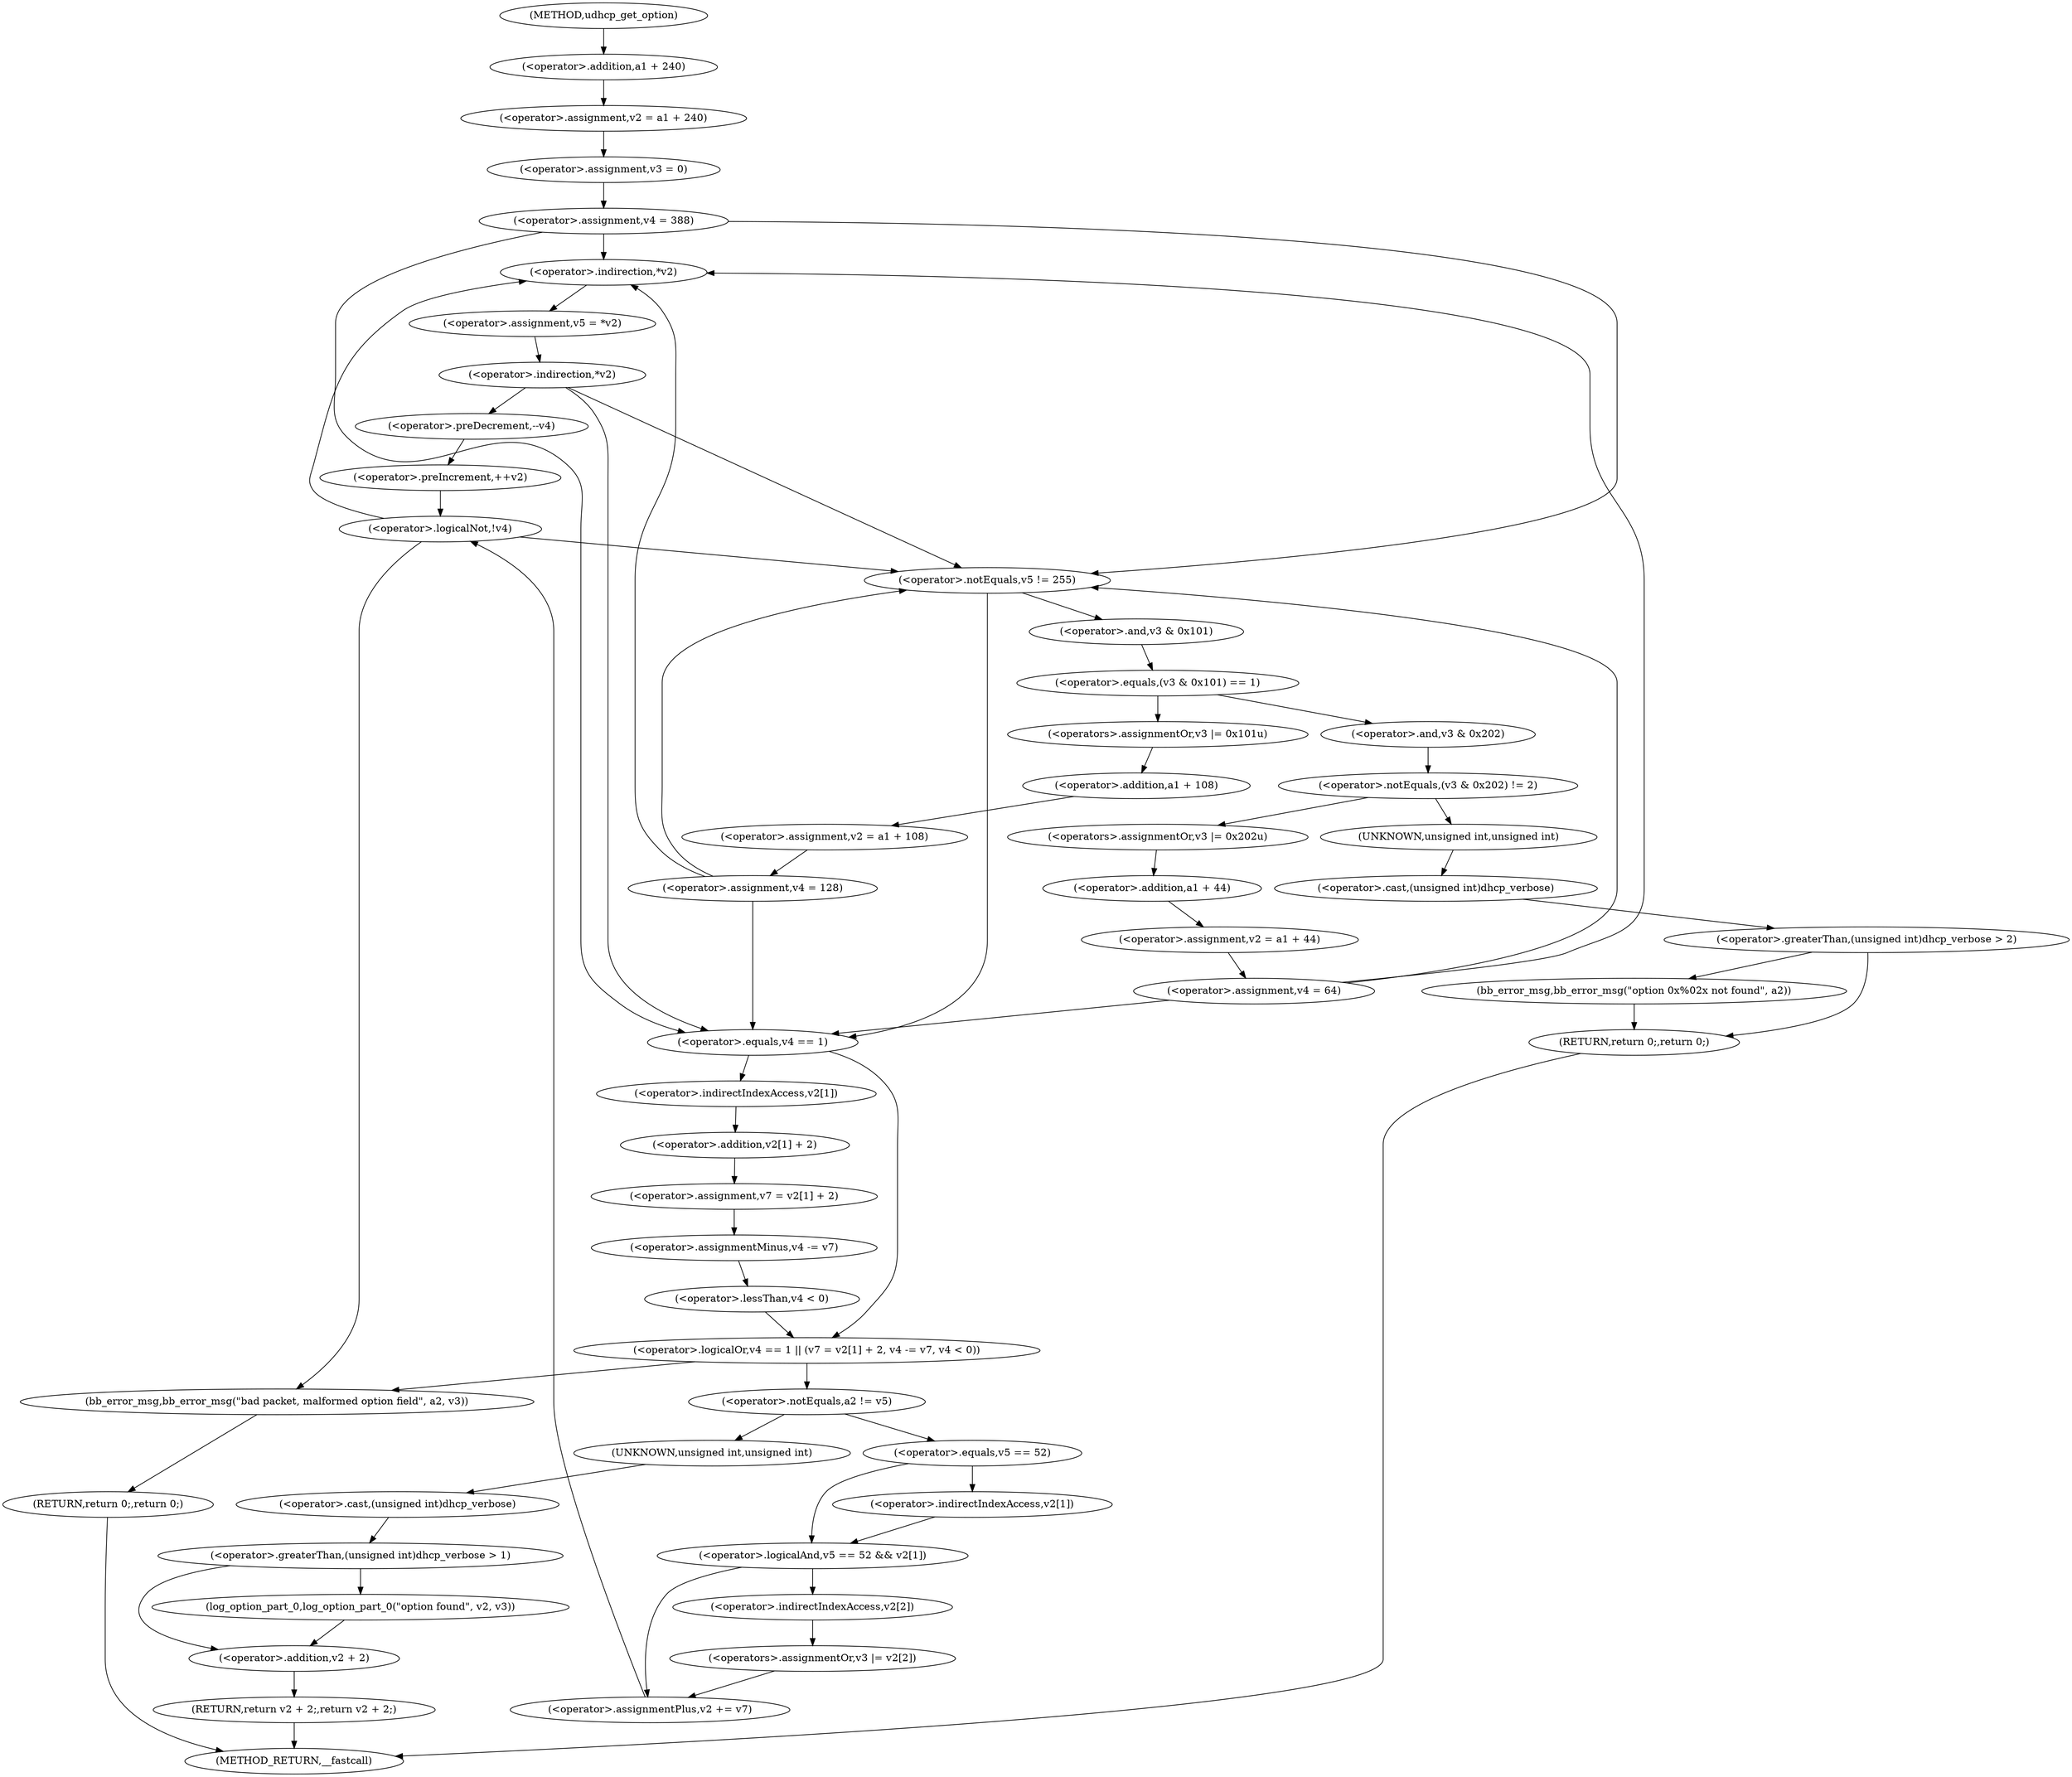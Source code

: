 digraph udhcp_get_option {  
"1000115" [label = "(<operator>.assignment,v2 = a1 + 240)" ]
"1000117" [label = "(<operator>.addition,a1 + 240)" ]
"1000120" [label = "(<operator>.assignment,v3 = 0)" ]
"1000123" [label = "(<operator>.assignment,v4 = 388)" ]
"1000132" [label = "(<operator>.assignment,v5 = *v2)" ]
"1000134" [label = "(<operator>.indirection,*v2)" ]
"1000137" [label = "(<operator>.indirection,*v2)" ]
"1000140" [label = "(<operator>.preDecrement,--v4)" ]
"1000142" [label = "(<operator>.preIncrement,++v2)" ]
"1000146" [label = "(<operator>.logicalNot,!v4)" ]
"1000150" [label = "(<operator>.notEquals,v5 != 255)" ]
"1000155" [label = "(<operator>.equals,(v3 & 0x101) == 1)" ]
"1000156" [label = "(<operator>.and,v3 & 0x101)" ]
"1000161" [label = "(<operators>.assignmentOr,v3 |= 0x101u)" ]
"1000164" [label = "(<operator>.assignment,v2 = a1 + 108)" ]
"1000166" [label = "(<operator>.addition,a1 + 108)" ]
"1000169" [label = "(<operator>.assignment,v4 = 128)" ]
"1000175" [label = "(<operator>.notEquals,(v3 & 0x202) != 2)" ]
"1000176" [label = "(<operator>.and,v3 & 0x202)" ]
"1000182" [label = "(<operator>.greaterThan,(unsigned int)dhcp_verbose > 2)" ]
"1000183" [label = "(<operator>.cast,(unsigned int)dhcp_verbose)" ]
"1000184" [label = "(UNKNOWN,unsigned int,unsigned int)" ]
"1000187" [label = "(bb_error_msg,bb_error_msg(\"option 0x%02x not found\", a2))" ]
"1000190" [label = "(RETURN,return 0;,return 0;)" ]
"1000192" [label = "(<operators>.assignmentOr,v3 |= 0x202u)" ]
"1000195" [label = "(<operator>.assignment,v2 = a1 + 44)" ]
"1000197" [label = "(<operator>.addition,a1 + 44)" ]
"1000200" [label = "(<operator>.assignment,v4 = 64)" ]
"1000204" [label = "(<operator>.logicalOr,v4 == 1 || (v7 = v2[1] + 2, v4 -= v7, v4 < 0))" ]
"1000205" [label = "(<operator>.equals,v4 == 1)" ]
"1000209" [label = "(<operator>.assignment,v7 = v2[1] + 2)" ]
"1000211" [label = "(<operator>.addition,v2[1] + 2)" ]
"1000212" [label = "(<operator>.indirectIndexAccess,v2[1])" ]
"1000217" [label = "(<operator>.assignmentMinus,v4 -= v7)" ]
"1000220" [label = "(<operator>.lessThan,v4 < 0)" ]
"1000225" [label = "(bb_error_msg,bb_error_msg(\"bad packet, malformed option field\", a2, v3))" ]
"1000229" [label = "(RETURN,return 0;,return 0;)" ]
"1000232" [label = "(<operator>.notEquals,a2 != v5)" ]
"1000237" [label = "(<operator>.logicalAnd,v5 == 52 && v2[1])" ]
"1000238" [label = "(<operator>.equals,v5 == 52)" ]
"1000241" [label = "(<operator>.indirectIndexAccess,v2[1])" ]
"1000244" [label = "(<operators>.assignmentOr,v3 |= v2[2])" ]
"1000246" [label = "(<operator>.indirectIndexAccess,v2[2])" ]
"1000249" [label = "(<operator>.assignmentPlus,v2 += v7)" ]
"1000254" [label = "(<operator>.greaterThan,(unsigned int)dhcp_verbose > 1)" ]
"1000255" [label = "(<operator>.cast,(unsigned int)dhcp_verbose)" ]
"1000256" [label = "(UNKNOWN,unsigned int,unsigned int)" ]
"1000259" [label = "(log_option_part_0,log_option_part_0(\"option found\", v2, v3))" ]
"1000263" [label = "(RETURN,return v2 + 2;,return v2 + 2;)" ]
"1000264" [label = "(<operator>.addition,v2 + 2)" ]
"1000106" [label = "(METHOD,udhcp_get_option)" ]
"1000267" [label = "(METHOD_RETURN,__fastcall)" ]
  "1000115" -> "1000120" 
  "1000117" -> "1000115" 
  "1000120" -> "1000123" 
  "1000123" -> "1000134" 
  "1000123" -> "1000150" 
  "1000123" -> "1000205" 
  "1000132" -> "1000137" 
  "1000134" -> "1000132" 
  "1000137" -> "1000150" 
  "1000137" -> "1000205" 
  "1000137" -> "1000140" 
  "1000140" -> "1000142" 
  "1000142" -> "1000146" 
  "1000146" -> "1000134" 
  "1000146" -> "1000150" 
  "1000146" -> "1000225" 
  "1000150" -> "1000205" 
  "1000150" -> "1000156" 
  "1000155" -> "1000161" 
  "1000155" -> "1000176" 
  "1000156" -> "1000155" 
  "1000161" -> "1000166" 
  "1000164" -> "1000169" 
  "1000166" -> "1000164" 
  "1000169" -> "1000134" 
  "1000169" -> "1000150" 
  "1000169" -> "1000205" 
  "1000175" -> "1000184" 
  "1000175" -> "1000192" 
  "1000176" -> "1000175" 
  "1000182" -> "1000187" 
  "1000182" -> "1000190" 
  "1000183" -> "1000182" 
  "1000184" -> "1000183" 
  "1000187" -> "1000190" 
  "1000190" -> "1000267" 
  "1000192" -> "1000197" 
  "1000195" -> "1000200" 
  "1000197" -> "1000195" 
  "1000200" -> "1000134" 
  "1000200" -> "1000150" 
  "1000200" -> "1000205" 
  "1000204" -> "1000225" 
  "1000204" -> "1000232" 
  "1000205" -> "1000204" 
  "1000205" -> "1000212" 
  "1000209" -> "1000217" 
  "1000211" -> "1000209" 
  "1000212" -> "1000211" 
  "1000217" -> "1000220" 
  "1000220" -> "1000204" 
  "1000225" -> "1000229" 
  "1000229" -> "1000267" 
  "1000232" -> "1000256" 
  "1000232" -> "1000238" 
  "1000237" -> "1000246" 
  "1000237" -> "1000249" 
  "1000238" -> "1000237" 
  "1000238" -> "1000241" 
  "1000241" -> "1000237" 
  "1000244" -> "1000249" 
  "1000246" -> "1000244" 
  "1000249" -> "1000146" 
  "1000254" -> "1000259" 
  "1000254" -> "1000264" 
  "1000255" -> "1000254" 
  "1000256" -> "1000255" 
  "1000259" -> "1000264" 
  "1000263" -> "1000267" 
  "1000264" -> "1000263" 
  "1000106" -> "1000117" 
}
